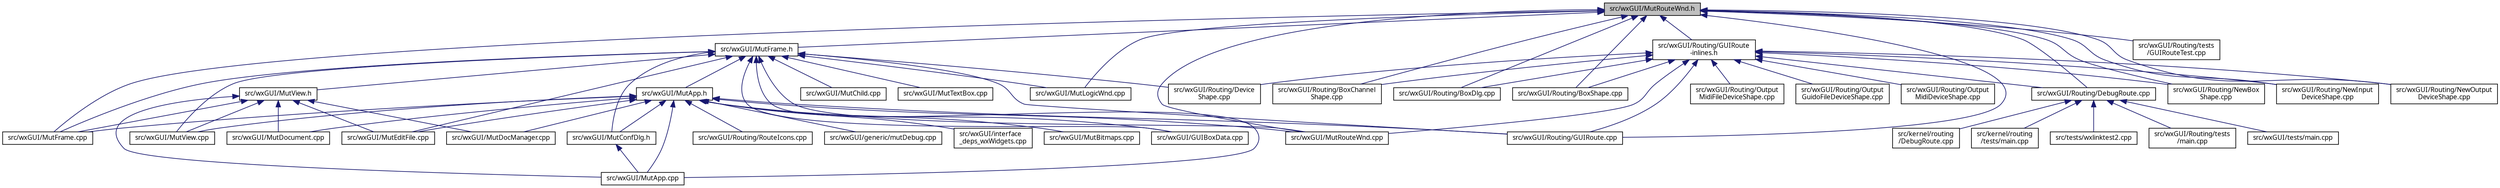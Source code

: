 digraph "src/wxGUI/MutRouteWnd.h"
{
  edge [fontname="Sans",fontsize="10",labelfontname="Sans",labelfontsize="10"];
  node [fontname="Sans",fontsize="10",shape=record];
  Node108 [label="src/wxGUI/MutRouteWnd.h",height=0.2,width=0.4,color="black", fillcolor="grey75", style="filled", fontcolor="black"];
  Node108 -> Node109 [dir="back",color="midnightblue",fontsize="10",style="solid",fontname="Sans"];
  Node109 [label="src/wxGUI/MutFrame.h",height=0.2,width=0.4,color="black", fillcolor="white", style="filled",URL="$dd/db5/MutFrame_8h.html"];
  Node109 -> Node110 [dir="back",color="midnightblue",fontsize="10",style="solid",fontname="Sans"];
  Node110 [label="src/wxGUI/MutApp.h",height=0.2,width=0.4,color="black", fillcolor="white", style="filled",URL="$db/dc1/MutApp_8h.html"];
  Node110 -> Node111 [dir="back",color="midnightblue",fontsize="10",style="solid",fontname="Sans"];
  Node111 [label="src/wxGUI/generic/mutDebug.cpp",height=0.2,width=0.4,color="black", fillcolor="white", style="filled",URL="$d4/dc0/mutDebug_8cpp.html",tooltip="Some functions and classes to help to debug Mutabor. "];
  Node110 -> Node112 [dir="back",color="midnightblue",fontsize="10",style="solid",fontname="Sans"];
  Node112 [label="src/wxGUI/GUIBoxData.cpp",height=0.2,width=0.4,color="black", fillcolor="white", style="filled",URL="$d2/dd3/GUIBoxData_8cpp.html"];
  Node110 -> Node113 [dir="back",color="midnightblue",fontsize="10",style="solid",fontname="Sans"];
  Node113 [label="src/wxGUI/interface\l_deps_wxWidgets.cpp",height=0.2,width=0.4,color="black", fillcolor="white", style="filled",URL="$df/dff/interface__deps__wxWidgets_8cpp.html"];
  Node110 -> Node114 [dir="back",color="midnightblue",fontsize="10",style="solid",fontname="Sans"];
  Node114 [label="src/wxGUI/MutApp.cpp",height=0.2,width=0.4,color="black", fillcolor="white", style="filled",URL="$d5/d1c/MutApp_8cpp.html",tooltip="Mutabor Application. "];
  Node110 -> Node115 [dir="back",color="midnightblue",fontsize="10",style="solid",fontname="Sans"];
  Node115 [label="src/wxGUI/MutConfDlg.h",height=0.2,width=0.4,color="black", fillcolor="white", style="filled",URL="$d9/d8f/MutConfDlg_8h.html"];
  Node115 -> Node114 [dir="back",color="midnightblue",fontsize="10",style="solid",fontname="Sans"];
  Node110 -> Node116 [dir="back",color="midnightblue",fontsize="10",style="solid",fontname="Sans"];
  Node116 [label="src/wxGUI/MutBitmaps.cpp",height=0.2,width=0.4,color="black", fillcolor="white", style="filled",URL="$d7/db6/MutBitmaps_8cpp.html",tooltip="Mutabor Bitmaps. "];
  Node110 -> Node117 [dir="back",color="midnightblue",fontsize="10",style="solid",fontname="Sans"];
  Node117 [label="src/wxGUI/MutDocManager.cpp",height=0.2,width=0.4,color="black", fillcolor="white", style="filled",URL="$dd/db0/MutDocManager_8cpp.html"];
  Node110 -> Node118 [dir="back",color="midnightblue",fontsize="10",style="solid",fontname="Sans"];
  Node118 [label="src/wxGUI/MutDocument.cpp",height=0.2,width=0.4,color="black", fillcolor="white", style="filled",URL="$d6/d3b/MutDocument_8cpp.html",tooltip="Document/View Document class for Mutabor source files. "];
  Node110 -> Node119 [dir="back",color="midnightblue",fontsize="10",style="solid",fontname="Sans"];
  Node119 [label="src/wxGUI/MutEditFile.cpp",height=0.2,width=0.4,color="black", fillcolor="white", style="filled",URL="$d1/da4/MutEditFile_8cpp.html",tooltip="Mutabor Edit window for Mutabor-files. "];
  Node110 -> Node120 [dir="back",color="midnightblue",fontsize="10",style="solid",fontname="Sans"];
  Node120 [label="src/wxGUI/MutFrame.cpp",height=0.2,width=0.4,color="black", fillcolor="white", style="filled",URL="$dc/df3/MutFrame_8cpp.html",tooltip="Mutabor Frame. "];
  Node110 -> Node121 [dir="back",color="midnightblue",fontsize="10",style="solid",fontname="Sans"];
  Node121 [label="src/wxGUI/MutRouteWnd.cpp",height=0.2,width=0.4,color="black", fillcolor="white", style="filled",URL="$dc/def/MutRouteWnd_8cpp.html",tooltip="Routing window. "];
  Node110 -> Node122 [dir="back",color="midnightblue",fontsize="10",style="solid",fontname="Sans"];
  Node122 [label="src/wxGUI/MutView.cpp",height=0.2,width=0.4,color="black", fillcolor="white", style="filled",URL="$d8/d33/MutView_8cpp.html",tooltip="Document/View View class for Mutabor source files. "];
  Node110 -> Node123 [dir="back",color="midnightblue",fontsize="10",style="solid",fontname="Sans"];
  Node123 [label="src/wxGUI/Routing/GUIRoute.cpp",height=0.2,width=0.4,color="black", fillcolor="white", style="filled",URL="$d4/dee/GUIRoute_8cpp.html"];
  Node110 -> Node124 [dir="back",color="midnightblue",fontsize="10",style="solid",fontname="Sans"];
  Node124 [label="src/wxGUI/Routing/RouteIcons.cpp",height=0.2,width=0.4,color="black", fillcolor="white", style="filled",URL="$d1/d28/RouteIcons_8cpp.html",tooltip="Devices base classes. "];
  Node109 -> Node112 [dir="back",color="midnightblue",fontsize="10",style="solid",fontname="Sans"];
  Node109 -> Node114 [dir="back",color="midnightblue",fontsize="10",style="solid",fontname="Sans"];
  Node109 -> Node125 [dir="back",color="midnightblue",fontsize="10",style="solid",fontname="Sans"];
  Node125 [label="src/wxGUI/MutView.h",height=0.2,width=0.4,color="black", fillcolor="white", style="filled",URL="$d0/d9e/MutView_8h.html"];
  Node125 -> Node114 [dir="back",color="midnightblue",fontsize="10",style="solid",fontname="Sans"];
  Node125 -> Node117 [dir="back",color="midnightblue",fontsize="10",style="solid",fontname="Sans"];
  Node125 -> Node118 [dir="back",color="midnightblue",fontsize="10",style="solid",fontname="Sans"];
  Node125 -> Node119 [dir="back",color="midnightblue",fontsize="10",style="solid",fontname="Sans"];
  Node125 -> Node120 [dir="back",color="midnightblue",fontsize="10",style="solid",fontname="Sans"];
  Node125 -> Node122 [dir="back",color="midnightblue",fontsize="10",style="solid",fontname="Sans"];
  Node109 -> Node115 [dir="back",color="midnightblue",fontsize="10",style="solid",fontname="Sans"];
  Node109 -> Node126 [dir="back",color="midnightblue",fontsize="10",style="solid",fontname="Sans"];
  Node126 [label="src/wxGUI/MutChild.cpp",height=0.2,width=0.4,color="black", fillcolor="white", style="filled",URL="$da/d72/MutChild_8cpp.html"];
  Node109 -> Node119 [dir="back",color="midnightblue",fontsize="10",style="solid",fontname="Sans"];
  Node109 -> Node120 [dir="back",color="midnightblue",fontsize="10",style="solid",fontname="Sans"];
  Node109 -> Node127 [dir="back",color="midnightblue",fontsize="10",style="solid",fontname="Sans"];
  Node127 [label="src/wxGUI/MutLogicWnd.cpp",height=0.2,width=0.4,color="black", fillcolor="white", style="filled",URL="$df/d11/MutLogicWnd_8cpp.html",tooltip="Logic window. "];
  Node109 -> Node121 [dir="back",color="midnightblue",fontsize="10",style="solid",fontname="Sans"];
  Node109 -> Node128 [dir="back",color="midnightblue",fontsize="10",style="solid",fontname="Sans"];
  Node128 [label="src/wxGUI/MutTextBox.cpp",height=0.2,width=0.4,color="black", fillcolor="white", style="filled",URL="$df/d3c/MutTextBox_8cpp.html",tooltip="Textbox for Lists. "];
  Node109 -> Node122 [dir="back",color="midnightblue",fontsize="10",style="solid",fontname="Sans"];
  Node109 -> Node129 [dir="back",color="midnightblue",fontsize="10",style="solid",fontname="Sans"];
  Node129 [label="src/wxGUI/Routing/Device\lShape.cpp",height=0.2,width=0.4,color="black", fillcolor="white", style="filled",URL="$d9/d94/DeviceShape_8cpp.html",tooltip="Device shape base class for route window. "];
  Node109 -> Node123 [dir="back",color="midnightblue",fontsize="10",style="solid",fontname="Sans"];
  Node108 -> Node120 [dir="back",color="midnightblue",fontsize="10",style="solid",fontname="Sans"];
  Node108 -> Node127 [dir="back",color="midnightblue",fontsize="10",style="solid",fontname="Sans"];
  Node108 -> Node121 [dir="back",color="midnightblue",fontsize="10",style="solid",fontname="Sans"];
  Node108 -> Node130 [dir="back",color="midnightblue",fontsize="10",style="solid",fontname="Sans"];
  Node130 [label="src/wxGUI/Routing/GUIRoute\l-inlines.h",height=0.2,width=0.4,color="black", fillcolor="white", style="filled",URL="$d2/d73/GUIRoute-inlines_8h.html"];
  Node130 -> Node121 [dir="back",color="midnightblue",fontsize="10",style="solid",fontname="Sans"];
  Node130 -> Node131 [dir="back",color="midnightblue",fontsize="10",style="solid",fontname="Sans"];
  Node131 [label="src/wxGUI/Routing/BoxChannel\lShape.cpp",height=0.2,width=0.4,color="black", fillcolor="white", style="filled",URL="$d9/d24/BoxChannelShape_8cpp.html",tooltip="Box shape for route window. "];
  Node130 -> Node132 [dir="back",color="midnightblue",fontsize="10",style="solid",fontname="Sans"];
  Node132 [label="src/wxGUI/Routing/BoxDlg.cpp",height=0.2,width=0.4,color="black", fillcolor="white", style="filled",URL="$d3/d2a/BoxDlg_8cpp.html",tooltip="Box dialog. "];
  Node130 -> Node133 [dir="back",color="midnightblue",fontsize="10",style="solid",fontname="Sans"];
  Node133 [label="src/wxGUI/Routing/BoxShape.cpp",height=0.2,width=0.4,color="black", fillcolor="white", style="filled",URL="$d8/db4/BoxShape_8cpp.html",tooltip="Box shape for route window. "];
  Node130 -> Node134 [dir="back",color="midnightblue",fontsize="10",style="solid",fontname="Sans"];
  Node134 [label="src/wxGUI/Routing/DebugRoute.cpp",height=0.2,width=0.4,color="black", fillcolor="white", style="filled",URL="$dc/de8/wxGUI_2Routing_2DebugRoute_8cpp.html",tooltip="Debug functions for routing system. "];
  Node134 -> Node135 [dir="back",color="midnightblue",fontsize="10",style="solid",fontname="Sans"];
  Node135 [label="src/kernel/routing\l/DebugRoute.cpp",height=0.2,width=0.4,color="black", fillcolor="white", style="filled",URL="$d8/d1c/kernel_2routing_2DebugRoute_8cpp.html"];
  Node134 -> Node136 [dir="back",color="midnightblue",fontsize="10",style="solid",fontname="Sans"];
  Node136 [label="src/kernel/routing\l/tests/main.cpp",height=0.2,width=0.4,color="black", fillcolor="white", style="filled",URL="$d1/de6/kernel_2routing_2tests_2main_8cpp.html"];
  Node134 -> Node137 [dir="back",color="midnightblue",fontsize="10",style="solid",fontname="Sans"];
  Node137 [label="src/tests/wxlinktest2.cpp",height=0.2,width=0.4,color="black", fillcolor="white", style="filled",URL="$df/d13/wxlinktest2_8cpp.html"];
  Node134 -> Node138 [dir="back",color="midnightblue",fontsize="10",style="solid",fontname="Sans"];
  Node138 [label="src/wxGUI/Routing/tests\l/main.cpp",height=0.2,width=0.4,color="black", fillcolor="white", style="filled",URL="$da/dee/wxGUI_2Routing_2tests_2main_8cpp.html"];
  Node134 -> Node139 [dir="back",color="midnightblue",fontsize="10",style="solid",fontname="Sans"];
  Node139 [label="src/wxGUI/tests/main.cpp",height=0.2,width=0.4,color="black", fillcolor="white", style="filled",URL="$d9/d27/wxGUI_2tests_2main_8cpp.html"];
  Node130 -> Node129 [dir="back",color="midnightblue",fontsize="10",style="solid",fontname="Sans"];
  Node130 -> Node123 [dir="back",color="midnightblue",fontsize="10",style="solid",fontname="Sans"];
  Node130 -> Node140 [dir="back",color="midnightblue",fontsize="10",style="solid",fontname="Sans"];
  Node140 [label="src/wxGUI/Routing/NewBox\lShape.cpp",height=0.2,width=0.4,color="black", fillcolor="white", style="filled",URL="$d8/dba/NewBoxShape_8cpp.html",tooltip="New box shape for route window. "];
  Node130 -> Node141 [dir="back",color="midnightblue",fontsize="10",style="solid",fontname="Sans"];
  Node141 [label="src/wxGUI/Routing/NewInput\lDeviceShape.cpp",height=0.2,width=0.4,color="black", fillcolor="white", style="filled",URL="$df/d62/NewInputDeviceShape_8cpp.html",tooltip="Devices Basisklassen. "];
  Node130 -> Node142 [dir="back",color="midnightblue",fontsize="10",style="solid",fontname="Sans"];
  Node142 [label="src/wxGUI/Routing/NewOutput\lDeviceShape.cpp",height=0.2,width=0.4,color="black", fillcolor="white", style="filled",URL="$d1/d73/NewOutputDeviceShape_8cpp.html",tooltip="New output device shape for route window. "];
  Node130 -> Node143 [dir="back",color="midnightblue",fontsize="10",style="solid",fontname="Sans"];
  Node143 [label="src/wxGUI/Routing/Output\lGuidoFileDeviceShape.cpp",height=0.2,width=0.4,color="black", fillcolor="white", style="filled",URL="$d3/d21/OutputGuidoFileDeviceShape_8cpp.html",tooltip="Input device shape for reading GUIDO files in the route window. "];
  Node130 -> Node144 [dir="back",color="midnightblue",fontsize="10",style="solid",fontname="Sans"];
  Node144 [label="src/wxGUI/Routing/Output\lMidiDeviceShape.cpp",height=0.2,width=0.4,color="black", fillcolor="white", style="filled",URL="$d6/d68/OutputMidiDeviceShape_8cpp.html",tooltip="MIDI input device shape for route window. "];
  Node130 -> Node145 [dir="back",color="midnightblue",fontsize="10",style="solid",fontname="Sans"];
  Node145 [label="src/wxGUI/Routing/Output\lMidiFileDeviceShape.cpp",height=0.2,width=0.4,color="black", fillcolor="white", style="filled",URL="$d5/d00/OutputMidiFileDeviceShape_8cpp.html",tooltip="Midi fiele input device shape for route window. "];
  Node108 -> Node131 [dir="back",color="midnightblue",fontsize="10",style="solid",fontname="Sans"];
  Node108 -> Node132 [dir="back",color="midnightblue",fontsize="10",style="solid",fontname="Sans"];
  Node108 -> Node133 [dir="back",color="midnightblue",fontsize="10",style="solid",fontname="Sans"];
  Node108 -> Node134 [dir="back",color="midnightblue",fontsize="10",style="solid",fontname="Sans"];
  Node108 -> Node123 [dir="back",color="midnightblue",fontsize="10",style="solid",fontname="Sans"];
  Node108 -> Node140 [dir="back",color="midnightblue",fontsize="10",style="solid",fontname="Sans"];
  Node108 -> Node141 [dir="back",color="midnightblue",fontsize="10",style="solid",fontname="Sans"];
  Node108 -> Node142 [dir="back",color="midnightblue",fontsize="10",style="solid",fontname="Sans"];
  Node108 -> Node146 [dir="back",color="midnightblue",fontsize="10",style="solid",fontname="Sans"];
  Node146 [label="src/wxGUI/Routing/tests\l/GUIRouteTest.cpp",height=0.2,width=0.4,color="black", fillcolor="white", style="filled",URL="$d9/d20/GUIRouteTest_8cpp.html"];
}
